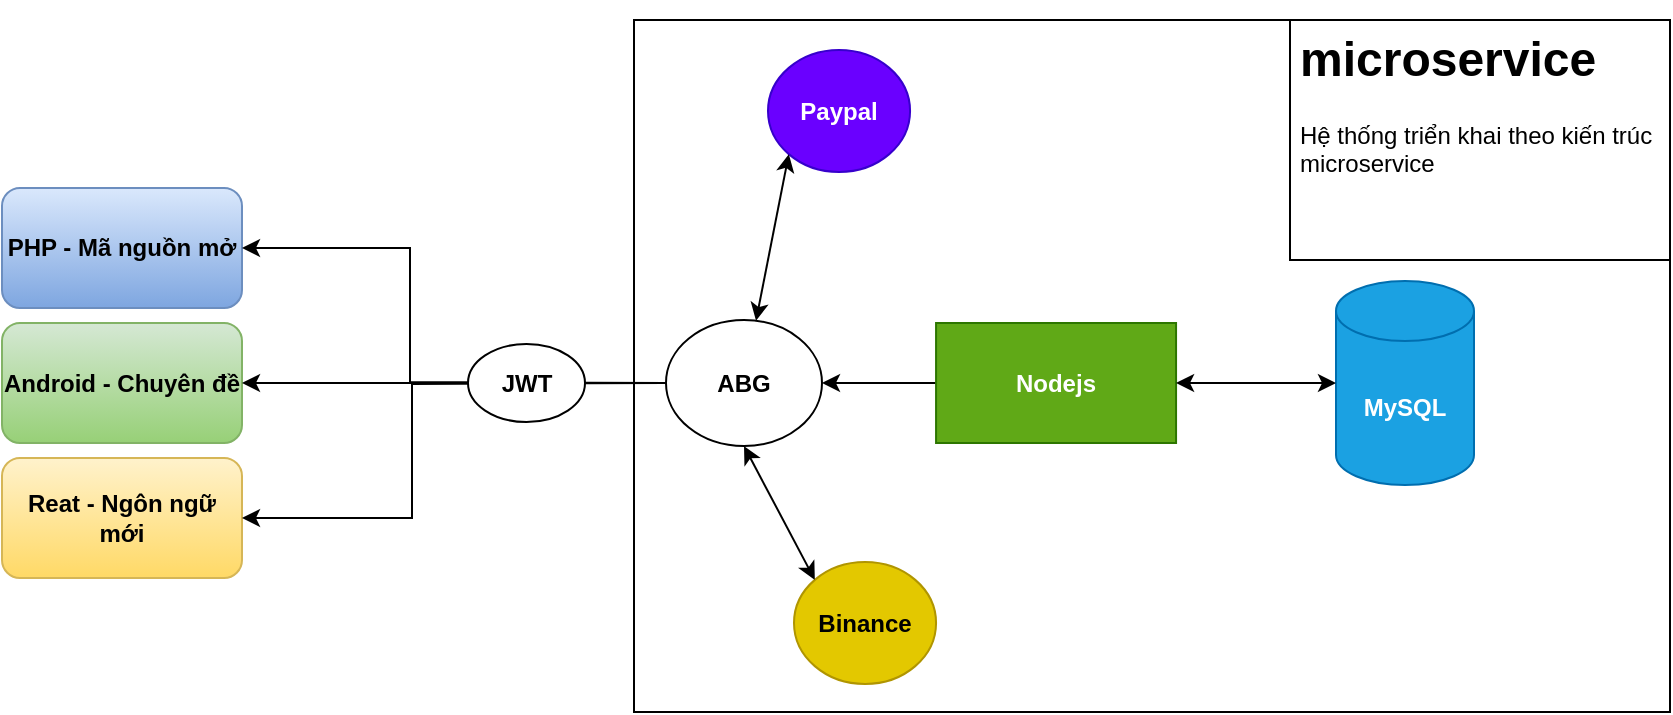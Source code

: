 <mxfile version="20.8.23" type="device"><diagram name="Trang-1" id="pz6d9TgzpQUlz1On0lQh"><mxGraphModel dx="913" dy="898" grid="0" gridSize="10" guides="1" tooltips="1" connect="1" arrows="1" fold="1" page="0" pageScale="1" pageWidth="827" pageHeight="1169" math="0" shadow="0"><root><mxCell id="0"/><mxCell id="1" parent="0"/><mxCell id="dYure7Il9Hsd5XXAkAr6-22" value="" style="rounded=0;whiteSpace=wrap;html=1;" vertex="1" parent="1"><mxGeometry x="481" y="8" width="518" height="346" as="geometry"/></mxCell><UserObject label="&lt;span&gt;MySQL&lt;/span&gt;" link="https://www.mysql.com/" id="dYure7Il9Hsd5XXAkAr6-1"><mxCell style="shape=cylinder3;whiteSpace=wrap;html=1;boundedLbl=1;backgroundOutline=1;size=15;fontStyle=1;fillColor=#1ba1e2;fontColor=#ffffff;strokeColor=#006EAF;" vertex="1" parent="1"><mxGeometry x="832" y="138.5" width="69" height="102" as="geometry"/></mxCell></UserObject><mxCell id="dYure7Il9Hsd5XXAkAr6-10" style="edgeStyle=orthogonalEdgeStyle;rounded=0;orthogonalLoop=1;jettySize=auto;html=1;exitX=0;exitY=0.5;exitDx=0;exitDy=0;fontStyle=1" edge="1" parent="1" source="dYure7Il9Hsd5XXAkAr6-4" target="dYure7Il9Hsd5XXAkAr6-7"><mxGeometry relative="1" as="geometry"/></mxCell><UserObject label="Nodejs" link="https://nodejs.org/en/" id="dYure7Il9Hsd5XXAkAr6-4"><mxCell style="rounded=0;whiteSpace=wrap;html=1;fontStyle=1;fillColor=#60a917;fontColor=#ffffff;strokeColor=#2D7600;" vertex="1" parent="1"><mxGeometry x="632.03" y="159.5" width="120" height="60" as="geometry"/></mxCell></UserObject><UserObject label="Paypal" link="https://www.paypal.com/vn/home" id="dYure7Il9Hsd5XXAkAr6-5"><mxCell style="ellipse;whiteSpace=wrap;html=1;fontStyle=1;fillColor=#6a00ff;fontColor=#ffffff;strokeColor=#3700CC;" vertex="1" parent="1"><mxGeometry x="548" y="23" width="71.03" height="61" as="geometry"/></mxCell></UserObject><UserObject label="Binance" link="https://www.binance.com/en" id="dYure7Il9Hsd5XXAkAr6-6"><mxCell style="ellipse;whiteSpace=wrap;html=1;fontStyle=1;fillColor=#e3c800;fontColor=#000000;strokeColor=#B09500;" vertex="1" parent="1"><mxGeometry x="561" y="279" width="71.03" height="61" as="geometry"/></mxCell></UserObject><UserObject label="ABG" link="https://restfulapi.net/" id="dYure7Il9Hsd5XXAkAr6-7"><mxCell style="ellipse;whiteSpace=wrap;html=1;fontStyle=1" vertex="1" parent="1"><mxGeometry x="497" y="158" width="78" height="63" as="geometry"/></mxCell></UserObject><mxCell id="dYure7Il9Hsd5XXAkAr6-8" value="" style="endArrow=classic;startArrow=classic;html=1;rounded=0;entryX=0;entryY=1;entryDx=0;entryDy=0;fontStyle=1" edge="1" parent="1" source="dYure7Il9Hsd5XXAkAr6-7" target="dYure7Il9Hsd5XXAkAr6-5"><mxGeometry width="50" height="50" relative="1" as="geometry"><mxPoint x="686" y="279" as="sourcePoint"/><mxPoint x="736" y="229" as="targetPoint"/></mxGeometry></mxCell><mxCell id="dYure7Il9Hsd5XXAkAr6-9" value="" style="endArrow=classic;startArrow=classic;html=1;rounded=0;exitX=0.5;exitY=1;exitDx=0;exitDy=0;entryX=0;entryY=0;entryDx=0;entryDy=0;fontStyle=1" edge="1" parent="1" source="dYure7Il9Hsd5XXAkAr6-7" target="dYure7Il9Hsd5XXAkAr6-6"><mxGeometry width="50" height="50" relative="1" as="geometry"><mxPoint x="686" y="279" as="sourcePoint"/><mxPoint x="736" y="229" as="targetPoint"/></mxGeometry></mxCell><mxCell id="dYure7Il9Hsd5XXAkAr6-11" value="" style="endArrow=classic;startArrow=classic;html=1;rounded=0;entryX=0;entryY=0.5;entryDx=0;entryDy=0;entryPerimeter=0;exitX=1;exitY=0.5;exitDx=0;exitDy=0;fontStyle=1" edge="1" parent="1" source="dYure7Il9Hsd5XXAkAr6-4" target="dYure7Il9Hsd5XXAkAr6-1"><mxGeometry width="50" height="50" relative="1" as="geometry"><mxPoint x="686" y="279" as="sourcePoint"/><mxPoint x="736" y="229" as="targetPoint"/></mxGeometry></mxCell><UserObject label="PHP - Mã nguồn mở" link="https://www.php.net/" id="dYure7Il9Hsd5XXAkAr6-12"><mxCell style="rounded=1;whiteSpace=wrap;html=1;fontStyle=1;fillColor=#dae8fc;gradientColor=#7ea6e0;strokeColor=#6c8ebf;" vertex="1" parent="1"><mxGeometry x="165" y="92" width="120" height="60" as="geometry"/></mxCell></UserObject><UserObject label="Reat - Ngôn ngữ mới" link="https://reactjs.org/" id="dYure7Il9Hsd5XXAkAr6-13"><mxCell style="rounded=1;whiteSpace=wrap;html=1;fontStyle=1;fillColor=#fff2cc;gradientColor=#ffd966;strokeColor=#d6b656;" vertex="1" parent="1"><mxGeometry x="165" y="227" width="120" height="60" as="geometry"/></mxCell></UserObject><UserObject label="Android - Chuyên đề" link="https://www.android.com/" id="dYure7Il9Hsd5XXAkAr6-14"><mxCell style="rounded=1;whiteSpace=wrap;html=1;fontStyle=1;fillColor=#d5e8d4;gradientColor=#97d077;strokeColor=#82b366;" vertex="1" parent="1"><mxGeometry x="165" y="159.5" width="120" height="60" as="geometry"/></mxCell></UserObject><mxCell id="dYure7Il9Hsd5XXAkAr6-18" value="" style="endArrow=classic;html=1;rounded=0;entryX=1;entryY=0.5;entryDx=0;entryDy=0;exitX=0;exitY=0.5;exitDx=0;exitDy=0;fontStyle=1" edge="1" parent="1" source="dYure7Il9Hsd5XXAkAr6-7" target="dYure7Il9Hsd5XXAkAr6-12"><mxGeometry width="50" height="50" relative="1" as="geometry"><mxPoint x="471" y="282" as="sourcePoint"/><mxPoint x="521" y="232" as="targetPoint"/><Array as="points"><mxPoint x="369" y="189"/><mxPoint x="369" y="122"/></Array></mxGeometry></mxCell><mxCell id="dYure7Il9Hsd5XXAkAr6-19" value="" style="endArrow=classic;html=1;rounded=0;entryX=1;entryY=0.5;entryDx=0;entryDy=0;exitX=0;exitY=0.5;exitDx=0;exitDy=0;fontStyle=1" edge="1" parent="1" source="dYure7Il9Hsd5XXAkAr6-7" target="dYure7Il9Hsd5XXAkAr6-14"><mxGeometry width="50" height="50" relative="1" as="geometry"><mxPoint x="404" y="273" as="sourcePoint"/><mxPoint x="454" y="223" as="targetPoint"/></mxGeometry></mxCell><mxCell id="dYure7Il9Hsd5XXAkAr6-20" value="" style="endArrow=classic;html=1;rounded=0;entryX=1;entryY=0.5;entryDx=0;entryDy=0;exitX=0;exitY=0.5;exitDx=0;exitDy=0;fontStyle=1" edge="1" parent="1" source="dYure7Il9Hsd5XXAkAr6-7" target="dYure7Il9Hsd5XXAkAr6-13"><mxGeometry width="50" height="50" relative="1" as="geometry"><mxPoint x="404" y="273" as="sourcePoint"/><mxPoint x="454" y="223" as="targetPoint"/><Array as="points"><mxPoint x="370" y="190"/><mxPoint x="370" y="257"/></Array></mxGeometry></mxCell><UserObject label="JWT" link="https://jwt.io/" id="dYure7Il9Hsd5XXAkAr6-21"><mxCell style="ellipse;whiteSpace=wrap;html=1;fontStyle=1" vertex="1" parent="1"><mxGeometry x="398" y="170" width="58.5" height="39" as="geometry"/></mxCell></UserObject><mxCell id="dYure7Il9Hsd5XXAkAr6-24" value="&lt;h1&gt;microservice&lt;/h1&gt;&lt;p&gt;Hệ thống triển khai theo kiến trúc microservice&lt;/p&gt;" style="text;html=1;strokeColor=default;fillColor=none;spacing=5;spacingTop=-20;whiteSpace=wrap;overflow=hidden;rounded=0;" vertex="1" parent="1"><mxGeometry x="809" y="8" width="190" height="120" as="geometry"/></mxCell></root></mxGraphModel></diagram></mxfile>
